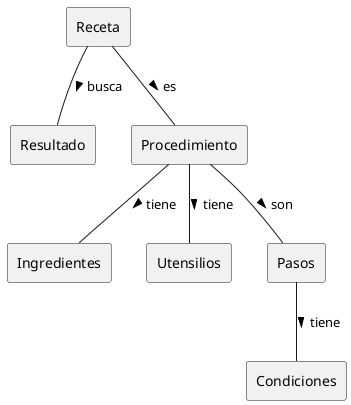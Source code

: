 @startuml

rectangle "Receta" as Receta
rectangle "Resultado" as Resultado
rectangle "Ingredientes" as Ingredientes
rectangle "Procedimiento" as Procedimiento
rectangle "Utensilios" as Utensilios
rectangle "Pasos" as Pasos
rectangle "Condiciones" as Condiciones

Receta -- Resultado : busca >
Receta -- Procedimiento : es >
Procedimiento -- Pasos : son >
Procedimiento -- Ingredientes : tiene >
Procedimiento -- Utensilios : tiene >
Pasos -- Condiciones : tiene >

@enduml